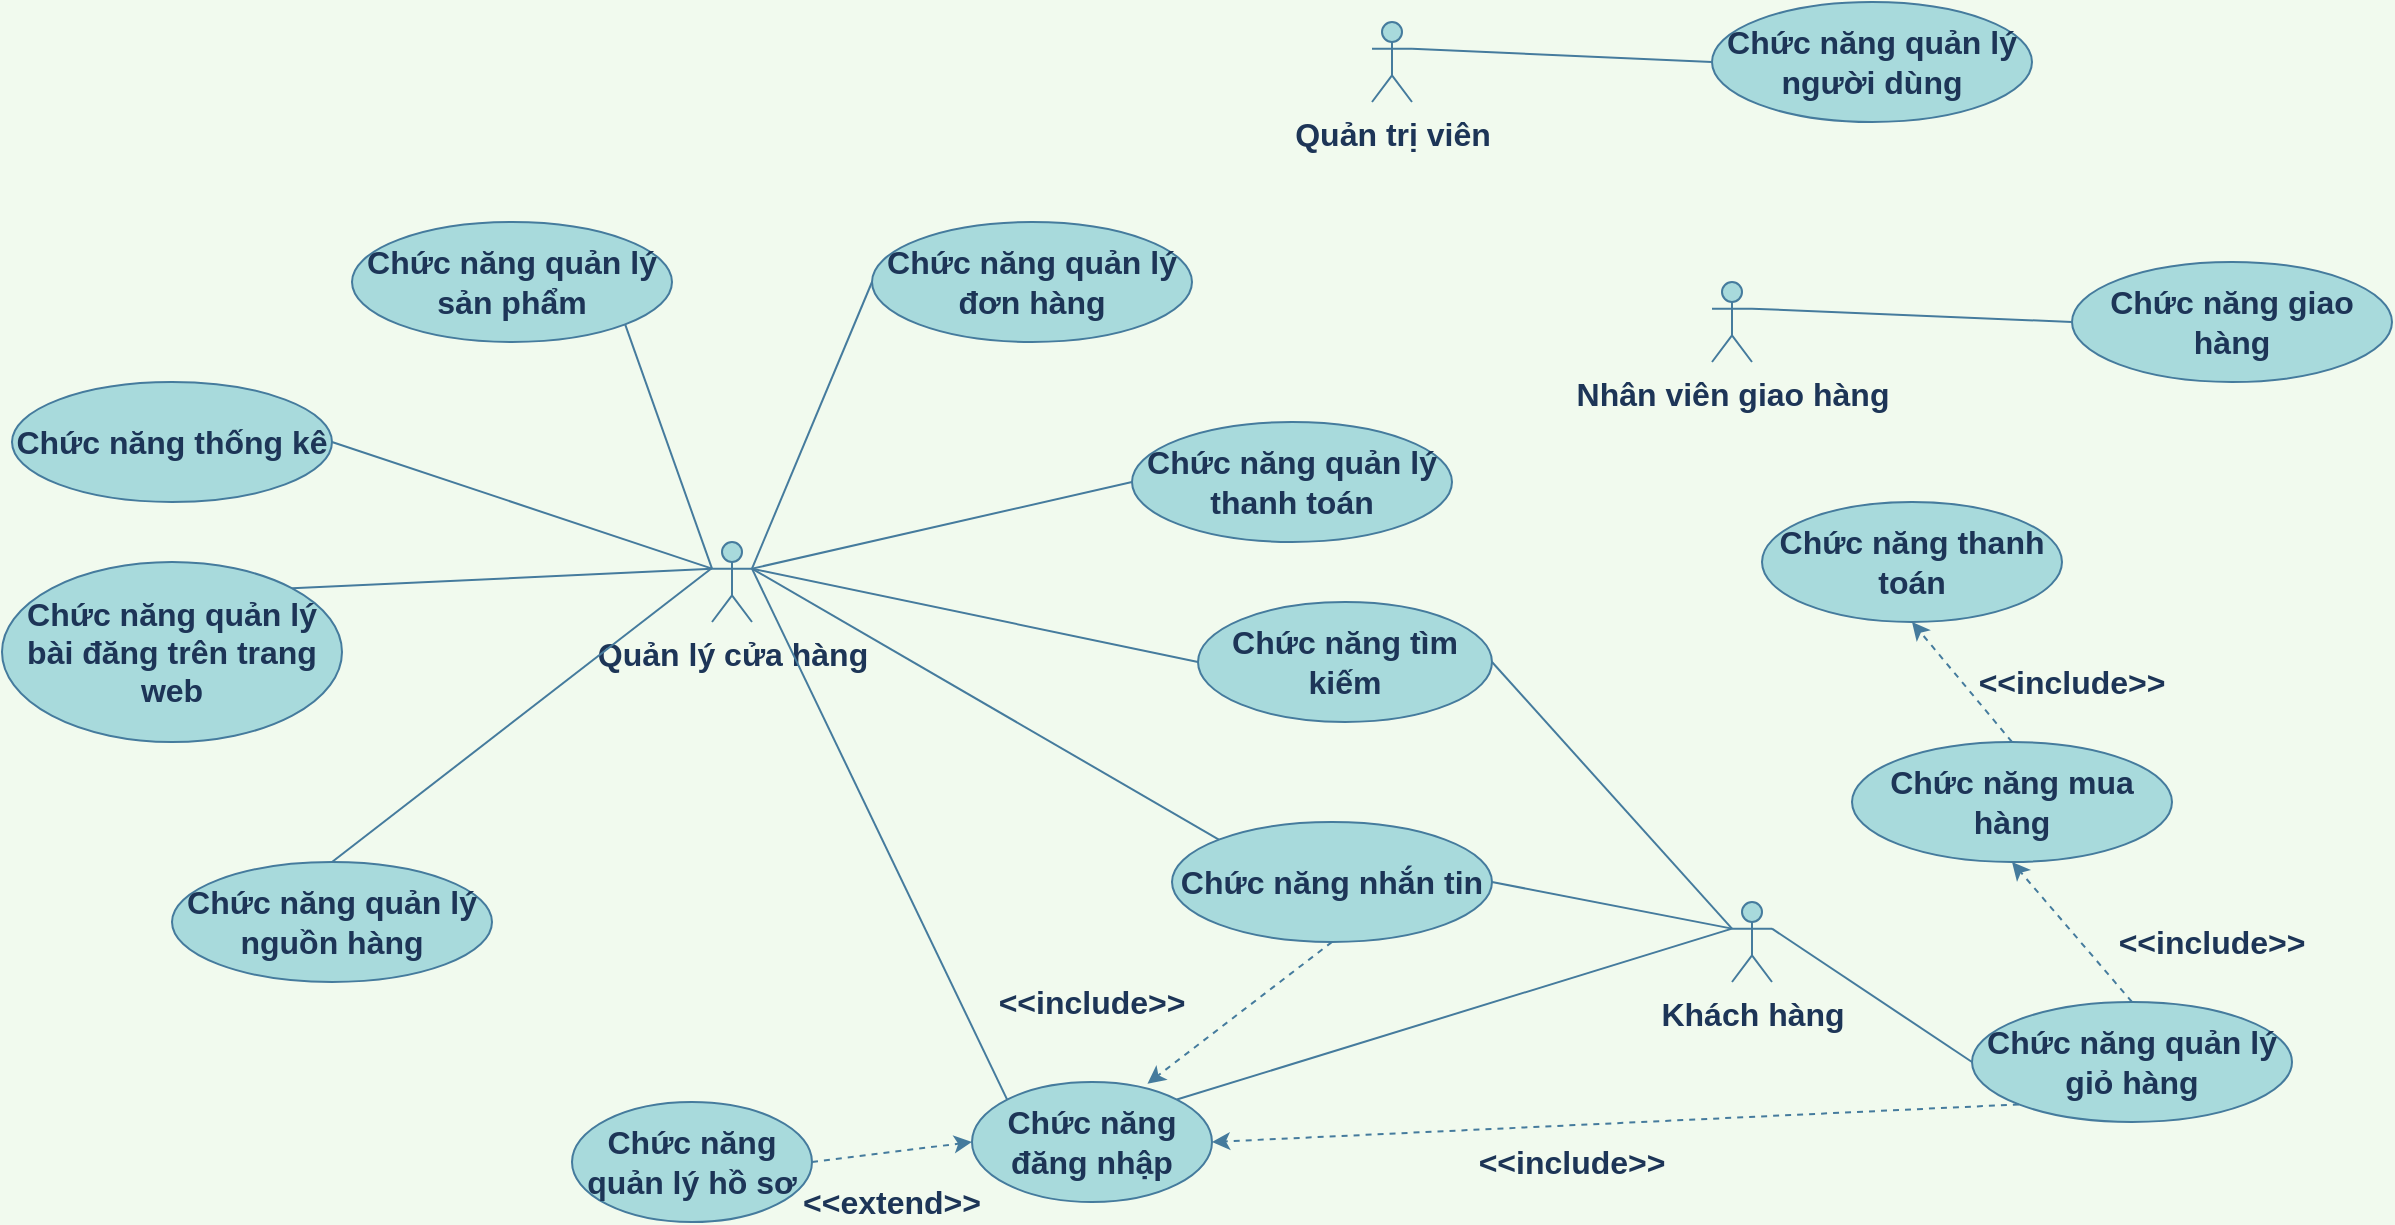 <mxfile version="13.8.8" type="github"><diagram id="ubtmKtzQC-EchbN8iImq" name="Page-1"><mxGraphModel dx="2770" dy="918" grid="1" gridSize="10" guides="1" tooltips="1" connect="1" arrows="1" fold="1" page="1" pageScale="1" pageWidth="850" pageHeight="1100" background="#F1FAEE" math="0" shadow="0"><root><mxCell id="0"/><mxCell id="1" parent="0"/><mxCell id="injhCEp8OSbOLiTbYoWF-1" value="Quản lý cửa hàng&lt;br style=&quot;font-size: 16px;&quot;&gt;" style="shape=umlActor;verticalLabelPosition=bottom;verticalAlign=top;html=1;outlineConnect=0;fillColor=#A8DADC;strokeColor=#457B9D;fontColor=#1D3557;fontSize=16;fontStyle=1" vertex="1" parent="1"><mxGeometry x="-250" y="320" width="20" height="40" as="geometry"/></mxCell><mxCell id="injhCEp8OSbOLiTbYoWF-2" value="Khách hàng" style="shape=umlActor;verticalLabelPosition=bottom;verticalAlign=top;html=1;outlineConnect=0;fillColor=#A8DADC;strokeColor=#457B9D;fontColor=#1D3557;fontSize=16;fontStyle=1" vertex="1" parent="1"><mxGeometry x="260" y="500" width="20" height="40" as="geometry"/></mxCell><mxCell id="injhCEp8OSbOLiTbYoWF-3" value="Chức năng quản lý người dùng" style="ellipse;whiteSpace=wrap;html=1;fillColor=#A8DADC;strokeColor=#457B9D;fontColor=#1D3557;fontSize=16;fontStyle=1" vertex="1" parent="1"><mxGeometry x="250" y="50" width="160" height="60" as="geometry"/></mxCell><mxCell id="injhCEp8OSbOLiTbYoWF-4" value="Chức năng quản lý sản phẩm" style="ellipse;whiteSpace=wrap;html=1;fillColor=#A8DADC;strokeColor=#457B9D;fontColor=#1D3557;fontSize=16;fontStyle=1" vertex="1" parent="1"><mxGeometry x="-430" y="160" width="160" height="60" as="geometry"/></mxCell><mxCell id="injhCEp8OSbOLiTbYoWF-5" value="Chức năng quản lý đơn hàng" style="ellipse;whiteSpace=wrap;html=1;fillColor=#A8DADC;strokeColor=#457B9D;fontColor=#1D3557;fontSize=16;fontStyle=1" vertex="1" parent="1"><mxGeometry x="-170" y="160" width="160" height="60" as="geometry"/></mxCell><mxCell id="injhCEp8OSbOLiTbYoWF-6" value="Chức năng quản lý giỏ hàng" style="ellipse;whiteSpace=wrap;html=1;fillColor=#A8DADC;strokeColor=#457B9D;fontColor=#1D3557;fontSize=16;fontStyle=1" vertex="1" parent="1"><mxGeometry x="380" y="550" width="160" height="60" as="geometry"/></mxCell><mxCell id="injhCEp8OSbOLiTbYoWF-7" value="Chức năng quản lý thanh toán" style="ellipse;whiteSpace=wrap;html=1;fillColor=#A8DADC;strokeColor=#457B9D;fontColor=#1D3557;fontSize=16;fontStyle=1" vertex="1" parent="1"><mxGeometry x="-40" y="260" width="160" height="60" as="geometry"/></mxCell><mxCell id="injhCEp8OSbOLiTbYoWF-8" value="Chức năng thống kê" style="ellipse;whiteSpace=wrap;html=1;fillColor=#A8DADC;strokeColor=#457B9D;fontColor=#1D3557;fontSize=16;fontStyle=1" vertex="1" parent="1"><mxGeometry x="-600" y="240" width="160" height="60" as="geometry"/></mxCell><mxCell id="injhCEp8OSbOLiTbYoWF-9" value="Chức năng nhắn tin" style="ellipse;whiteSpace=wrap;html=1;fillColor=#A8DADC;strokeColor=#457B9D;fontColor=#1D3557;fontSize=16;fontStyle=1" vertex="1" parent="1"><mxGeometry x="-20" y="460" width="160" height="60" as="geometry"/></mxCell><mxCell id="injhCEp8OSbOLiTbYoWF-10" value="Chức năng quản lý bài đăng trên trang web" style="ellipse;whiteSpace=wrap;html=1;fillColor=#A8DADC;strokeColor=#457B9D;fontColor=#1D3557;fontSize=16;fontStyle=1" vertex="1" parent="1"><mxGeometry x="-605" y="330" width="170" height="90" as="geometry"/></mxCell><mxCell id="injhCEp8OSbOLiTbYoWF-11" value="Chức năng quản lý nguồn hàng" style="ellipse;whiteSpace=wrap;html=1;fillColor=#A8DADC;strokeColor=#457B9D;fontColor=#1D3557;fontSize=16;fontStyle=1" vertex="1" parent="1"><mxGeometry x="-520" y="480" width="160" height="60" as="geometry"/></mxCell><mxCell id="injhCEp8OSbOLiTbYoWF-12" value="Chức năng đăng nhập" style="ellipse;whiteSpace=wrap;html=1;fillColor=#A8DADC;strokeColor=#457B9D;fontColor=#1D3557;fontSize=16;fontStyle=1" vertex="1" parent="1"><mxGeometry x="-120" y="590" width="120" height="60" as="geometry"/></mxCell><mxCell id="injhCEp8OSbOLiTbYoWF-13" value="Quản trị viên" style="shape=umlActor;verticalLabelPosition=bottom;verticalAlign=top;html=1;outlineConnect=0;fillColor=#A8DADC;strokeColor=#457B9D;fontColor=#1D3557;fontSize=16;fontStyle=1" vertex="1" parent="1"><mxGeometry x="80" y="60" width="20" height="40" as="geometry"/></mxCell><mxCell id="injhCEp8OSbOLiTbYoWF-14" value="" style="endArrow=none;html=1;entryX=0;entryY=0.5;entryDx=0;entryDy=0;exitX=1;exitY=0.333;exitDx=0;exitDy=0;exitPerimeter=0;strokeColor=#457B9D;fontColor=#1D3557;fontSize=16;fontStyle=1;labelBackgroundColor=#F1FAEE;" edge="1" parent="1" source="injhCEp8OSbOLiTbYoWF-13" target="injhCEp8OSbOLiTbYoWF-3"><mxGeometry width="50" height="50" relative="1" as="geometry"><mxPoint x="330" y="150" as="sourcePoint"/><mxPoint x="380" y="100" as="targetPoint"/></mxGeometry></mxCell><mxCell id="injhCEp8OSbOLiTbYoWF-15" value="" style="endArrow=none;html=1;entryX=1;entryY=0.333;entryDx=0;entryDy=0;entryPerimeter=0;exitX=0;exitY=0.5;exitDx=0;exitDy=0;strokeColor=#457B9D;fontColor=#1D3557;fontSize=16;fontStyle=1;labelBackgroundColor=#F1FAEE;" edge="1" parent="1" source="injhCEp8OSbOLiTbYoWF-5" target="injhCEp8OSbOLiTbYoWF-1"><mxGeometry width="50" height="50" relative="1" as="geometry"><mxPoint x="330" y="290" as="sourcePoint"/><mxPoint x="380" y="240" as="targetPoint"/></mxGeometry></mxCell><mxCell id="injhCEp8OSbOLiTbYoWF-16" value="" style="endArrow=none;html=1;exitX=0;exitY=0.333;exitDx=0;exitDy=0;exitPerimeter=0;entryX=1;entryY=1;entryDx=0;entryDy=0;strokeColor=#457B9D;fontColor=#1D3557;fontSize=16;fontStyle=1;labelBackgroundColor=#F1FAEE;" edge="1" parent="1" source="injhCEp8OSbOLiTbYoWF-1" target="injhCEp8OSbOLiTbYoWF-4"><mxGeometry width="50" height="50" relative="1" as="geometry"><mxPoint x="330" y="290" as="sourcePoint"/><mxPoint x="380" y="240" as="targetPoint"/></mxGeometry></mxCell><mxCell id="injhCEp8OSbOLiTbYoWF-17" value="" style="endArrow=none;html=1;exitX=0;exitY=0.5;exitDx=0;exitDy=0;strokeColor=#457B9D;fontColor=#1D3557;entryX=1;entryY=0.333;entryDx=0;entryDy=0;entryPerimeter=0;fontSize=16;fontStyle=1;labelBackgroundColor=#F1FAEE;" edge="1" parent="1" source="injhCEp8OSbOLiTbYoWF-6" target="injhCEp8OSbOLiTbYoWF-2"><mxGeometry width="50" height="50" relative="1" as="geometry"><mxPoint x="330" y="440" as="sourcePoint"/><mxPoint x="540" y="500" as="targetPoint"/></mxGeometry></mxCell><mxCell id="injhCEp8OSbOLiTbYoWF-18" value="" style="endArrow=none;html=1;entryX=0;entryY=0.5;entryDx=0;entryDy=0;exitX=1;exitY=0.333;exitDx=0;exitDy=0;exitPerimeter=0;strokeColor=#457B9D;fontColor=#1D3557;fontSize=16;fontStyle=1;labelBackgroundColor=#F1FAEE;" edge="1" parent="1" source="injhCEp8OSbOLiTbYoWF-1" target="injhCEp8OSbOLiTbYoWF-7"><mxGeometry width="50" height="50" relative="1" as="geometry"><mxPoint x="40" y="290" as="sourcePoint"/><mxPoint x="380" y="390" as="targetPoint"/></mxGeometry></mxCell><mxCell id="injhCEp8OSbOLiTbYoWF-19" value="" style="endArrow=none;html=1;entryX=1;entryY=0.5;entryDx=0;entryDy=0;exitX=0;exitY=0.333;exitDx=0;exitDy=0;exitPerimeter=0;strokeColor=#457B9D;fontColor=#1D3557;fontSize=16;fontStyle=1;labelBackgroundColor=#F1FAEE;" edge="1" parent="1" source="injhCEp8OSbOLiTbYoWF-1" target="injhCEp8OSbOLiTbYoWF-8"><mxGeometry width="50" height="50" relative="1" as="geometry"><mxPoint x="330" y="440" as="sourcePoint"/><mxPoint x="380" y="390" as="targetPoint"/></mxGeometry></mxCell><mxCell id="injhCEp8OSbOLiTbYoWF-20" value="" style="endArrow=none;html=1;entryX=0;entryY=0;entryDx=0;entryDy=0;exitX=1;exitY=0.333;exitDx=0;exitDy=0;exitPerimeter=0;strokeColor=#457B9D;fontColor=#1D3557;fontSize=16;fontStyle=1;labelBackgroundColor=#F1FAEE;" edge="1" parent="1" source="injhCEp8OSbOLiTbYoWF-1" target="injhCEp8OSbOLiTbYoWF-9"><mxGeometry width="50" height="50" relative="1" as="geometry"><mxPoint x="330" y="580" as="sourcePoint"/><mxPoint x="380" y="530" as="targetPoint"/></mxGeometry></mxCell><mxCell id="injhCEp8OSbOLiTbYoWF-21" value="" style="endArrow=none;html=1;exitX=1;exitY=0.5;exitDx=0;exitDy=0;strokeColor=#457B9D;fontColor=#1D3557;entryX=0;entryY=0.333;entryDx=0;entryDy=0;entryPerimeter=0;fontSize=16;fontStyle=1;labelBackgroundColor=#F1FAEE;" edge="1" parent="1" source="injhCEp8OSbOLiTbYoWF-9" target="injhCEp8OSbOLiTbYoWF-2"><mxGeometry width="50" height="50" relative="1" as="geometry"><mxPoint x="330" y="580" as="sourcePoint"/><mxPoint x="610" y="290" as="targetPoint"/></mxGeometry></mxCell><mxCell id="injhCEp8OSbOLiTbYoWF-22" value="" style="endArrow=none;html=1;exitX=1;exitY=0;exitDx=0;exitDy=0;entryX=0;entryY=0.333;entryDx=0;entryDy=0;entryPerimeter=0;strokeColor=#457B9D;fontColor=#1D3557;fontSize=16;fontStyle=1;labelBackgroundColor=#F1FAEE;" edge="1" parent="1" source="injhCEp8OSbOLiTbYoWF-10" target="injhCEp8OSbOLiTbYoWF-1"><mxGeometry width="50" height="50" relative="1" as="geometry"><mxPoint x="330" y="580" as="sourcePoint"/><mxPoint x="380" y="530" as="targetPoint"/></mxGeometry></mxCell><mxCell id="injhCEp8OSbOLiTbYoWF-23" value="" style="endArrow=none;html=1;exitX=0.5;exitY=0;exitDx=0;exitDy=0;strokeColor=#457B9D;fontColor=#1D3557;fontSize=16;fontStyle=1;labelBackgroundColor=#F1FAEE;" edge="1" parent="1" source="injhCEp8OSbOLiTbYoWF-11"><mxGeometry width="50" height="50" relative="1" as="geometry"><mxPoint x="330" y="580" as="sourcePoint"/><mxPoint x="-250" y="333" as="targetPoint"/></mxGeometry></mxCell><mxCell id="injhCEp8OSbOLiTbYoWF-24" value="Chức năng mua hàng" style="ellipse;whiteSpace=wrap;html=1;fillColor=#A8DADC;strokeColor=#457B9D;fontColor=#1D3557;fontSize=16;fontStyle=1" vertex="1" parent="1"><mxGeometry x="320" y="420" width="160" height="60" as="geometry"/></mxCell><mxCell id="injhCEp8OSbOLiTbYoWF-25" value="Chức năng tìm kiếm" style="ellipse;whiteSpace=wrap;html=1;fillColor=#A8DADC;strokeColor=#457B9D;fontColor=#1D3557;fontSize=16;fontStyle=1" vertex="1" parent="1"><mxGeometry x="-7" y="350" width="147" height="60" as="geometry"/></mxCell><mxCell id="injhCEp8OSbOLiTbYoWF-26" value="" style="endArrow=none;html=1;entryX=1;entryY=0.5;entryDx=0;entryDy=0;exitX=0;exitY=0.333;exitDx=0;exitDy=0;exitPerimeter=0;strokeColor=#457B9D;fontColor=#1D3557;fontSize=16;fontStyle=1;labelBackgroundColor=#F1FAEE;" edge="1" parent="1" source="injhCEp8OSbOLiTbYoWF-2" target="injhCEp8OSbOLiTbYoWF-25"><mxGeometry width="50" height="50" relative="1" as="geometry"><mxPoint x="590" y="380" as="sourcePoint"/><mxPoint x="370" y="360" as="targetPoint"/></mxGeometry></mxCell><mxCell id="injhCEp8OSbOLiTbYoWF-27" value="" style="endArrow=none;html=1;exitX=1;exitY=0.333;exitDx=0;exitDy=0;exitPerimeter=0;entryX=0;entryY=0.5;entryDx=0;entryDy=0;strokeColor=#457B9D;fontColor=#1D3557;fontSize=16;fontStyle=1;labelBackgroundColor=#F1FAEE;" edge="1" parent="1" source="injhCEp8OSbOLiTbYoWF-1" target="injhCEp8OSbOLiTbYoWF-25"><mxGeometry width="50" height="50" relative="1" as="geometry"><mxPoint x="320" y="340" as="sourcePoint"/><mxPoint x="370" y="290" as="targetPoint"/></mxGeometry></mxCell><mxCell id="injhCEp8OSbOLiTbYoWF-28" value="" style="endArrow=classic;html=1;strokeColor=#457B9D;fillColor=#A8DADC;fontColor=#1D3557;entryX=1;entryY=0.5;entryDx=0;entryDy=0;exitX=0;exitY=1;exitDx=0;exitDy=0;dashed=1;fontSize=16;fontStyle=1;labelBackgroundColor=#F1FAEE;" edge="1" parent="1" source="injhCEp8OSbOLiTbYoWF-6" target="injhCEp8OSbOLiTbYoWF-12"><mxGeometry width="50" height="50" relative="1" as="geometry"><mxPoint x="320" y="500" as="sourcePoint"/><mxPoint x="370" y="450" as="targetPoint"/></mxGeometry></mxCell><mxCell id="injhCEp8OSbOLiTbYoWF-29" value="" style="endArrow=classic;html=1;strokeColor=#457B9D;fillColor=#A8DADC;fontColor=#1D3557;entryX=0.5;entryY=1;entryDx=0;entryDy=0;exitX=0.5;exitY=0;exitDx=0;exitDy=0;dashed=1;fontSize=16;fontStyle=1;labelBackgroundColor=#F1FAEE;" edge="1" parent="1" source="injhCEp8OSbOLiTbYoWF-6" target="injhCEp8OSbOLiTbYoWF-24"><mxGeometry width="50" height="50" relative="1" as="geometry"><mxPoint x="320" y="500" as="sourcePoint"/><mxPoint x="370" y="450" as="targetPoint"/></mxGeometry></mxCell><mxCell id="injhCEp8OSbOLiTbYoWF-30" value="&amp;lt;&amp;lt;include&amp;gt;&amp;gt;" style="text;html=1;strokeColor=none;fillColor=none;align=center;verticalAlign=middle;whiteSpace=wrap;rounded=0;sketch=0;fontColor=#1D3557;fontSize=16;fontStyle=1" vertex="1" parent="1"><mxGeometry x="410" y="380" width="40" height="20" as="geometry"/></mxCell><mxCell id="injhCEp8OSbOLiTbYoWF-31" value="Chức năng thanh toán" style="ellipse;whiteSpace=wrap;html=1;rounded=0;sketch=0;strokeColor=#457B9D;fillColor=#A8DADC;fontColor=#1D3557;fontSize=16;fontStyle=1" vertex="1" parent="1"><mxGeometry x="275" y="300" width="150" height="60" as="geometry"/></mxCell><mxCell id="injhCEp8OSbOLiTbYoWF-32" value="" style="endArrow=classic;html=1;strokeColor=#457B9D;fillColor=#A8DADC;fontColor=#1D3557;entryX=0.5;entryY=1;entryDx=0;entryDy=0;exitX=0.5;exitY=0;exitDx=0;exitDy=0;dashed=1;fontSize=16;fontStyle=1;labelBackgroundColor=#F1FAEE;" edge="1" parent="1" source="injhCEp8OSbOLiTbYoWF-24" target="injhCEp8OSbOLiTbYoWF-31"><mxGeometry width="50" height="50" relative="1" as="geometry"><mxPoint x="320" y="500" as="sourcePoint"/><mxPoint x="370" y="450" as="targetPoint"/></mxGeometry></mxCell><mxCell id="injhCEp8OSbOLiTbYoWF-33" value="&amp;lt;&amp;lt;include&amp;gt;&amp;gt;" style="text;html=1;strokeColor=none;fillColor=none;align=center;verticalAlign=middle;whiteSpace=wrap;rounded=0;sketch=0;fontColor=#1D3557;fontSize=16;fontStyle=1" vertex="1" parent="1"><mxGeometry x="480" y="510" width="40" height="20" as="geometry"/></mxCell><mxCell id="injhCEp8OSbOLiTbYoWF-34" value="&amp;lt;&amp;lt;include&amp;gt;&amp;gt;" style="text;html=1;strokeColor=none;fillColor=none;align=center;verticalAlign=middle;whiteSpace=wrap;rounded=0;sketch=0;fontColor=#1D3557;fontSize=16;fontStyle=1" vertex="1" parent="1"><mxGeometry x="160" y="620" width="40" height="20" as="geometry"/></mxCell><mxCell id="injhCEp8OSbOLiTbYoWF-35" value="&amp;lt;&amp;lt;include&amp;gt;&amp;gt;" style="text;html=1;strokeColor=none;fillColor=none;align=center;verticalAlign=middle;whiteSpace=wrap;rounded=0;sketch=0;fontColor=#1D3557;fontSize=16;fontStyle=1" vertex="1" parent="1"><mxGeometry x="-80" y="540" width="40" height="20" as="geometry"/></mxCell><mxCell id="injhCEp8OSbOLiTbYoWF-36" value="" style="endArrow=classic;html=1;strokeColor=#457B9D;fillColor=#A8DADC;fontColor=#1D3557;exitX=0.5;exitY=1;exitDx=0;exitDy=0;dashed=1;entryX=0.731;entryY=0.014;entryDx=0;entryDy=0;entryPerimeter=0;fontSize=16;fontStyle=1;labelBackgroundColor=#F1FAEE;" edge="1" parent="1" source="injhCEp8OSbOLiTbYoWF-9" target="injhCEp8OSbOLiTbYoWF-12"><mxGeometry width="50" height="50" relative="1" as="geometry"><mxPoint x="786.569" y="511.213" as="sourcePoint"/><mxPoint x="487" y="590" as="targetPoint"/></mxGeometry></mxCell><mxCell id="injhCEp8OSbOLiTbYoWF-37" value="" style="endArrow=none;html=1;strokeColor=#457B9D;fillColor=#A8DADC;fontColor=#1D3557;exitX=1;exitY=0.333;exitDx=0;exitDy=0;exitPerimeter=0;entryX=0;entryY=0;entryDx=0;entryDy=0;fontSize=16;fontStyle=1;labelBackgroundColor=#F1FAEE;" edge="1" parent="1" source="injhCEp8OSbOLiTbYoWF-1" target="injhCEp8OSbOLiTbYoWF-12"><mxGeometry width="50" height="50" relative="1" as="geometry"><mxPoint x="210" y="500" as="sourcePoint"/><mxPoint x="260" y="450" as="targetPoint"/></mxGeometry></mxCell><mxCell id="injhCEp8OSbOLiTbYoWF-38" value="Nhân viên giao hàng" style="shape=umlActor;verticalLabelPosition=bottom;verticalAlign=top;html=1;outlineConnect=0;fillColor=#A8DADC;strokeColor=#457B9D;fontColor=#1D3557;fontSize=16;fontStyle=1" vertex="1" parent="1"><mxGeometry x="250" y="190" width="20" height="40" as="geometry"/></mxCell><mxCell id="injhCEp8OSbOLiTbYoWF-39" value="Chức năng giao hàng" style="ellipse;whiteSpace=wrap;html=1;rounded=0;sketch=0;strokeColor=#457B9D;fillColor=#A8DADC;fontColor=#1D3557;fontSize=16;fontStyle=1" vertex="1" parent="1"><mxGeometry x="430" y="180" width="160" height="60" as="geometry"/></mxCell><mxCell id="injhCEp8OSbOLiTbYoWF-40" value="" style="endArrow=none;html=1;strokeColor=#457B9D;fillColor=#A8DADC;fontColor=#1D3557;exitX=0;exitY=0.5;exitDx=0;exitDy=0;entryX=1;entryY=0.333;entryDx=0;entryDy=0;entryPerimeter=0;exitPerimeter=0;fontSize=16;fontStyle=1;labelBackgroundColor=#F1FAEE;" edge="1" parent="1" source="injhCEp8OSbOLiTbYoWF-39" target="injhCEp8OSbOLiTbYoWF-38"><mxGeometry width="50" height="50" relative="1" as="geometry"><mxPoint x="50" y="500" as="sourcePoint"/><mxPoint x="100" y="450" as="targetPoint"/></mxGeometry></mxCell><mxCell id="injhCEp8OSbOLiTbYoWF-43" value="" style="endArrow=none;html=1;fontSize=16;entryX=0;entryY=0.333;entryDx=0;entryDy=0;entryPerimeter=0;exitX=1;exitY=0;exitDx=0;exitDy=0;labelBackgroundColor=#F1FAEE;strokeColor=#457B9D;fontColor=#1D3557;" edge="1" parent="1" source="injhCEp8OSbOLiTbYoWF-12" target="injhCEp8OSbOLiTbYoWF-2"><mxGeometry width="50" height="50" relative="1" as="geometry"><mxPoint x="320" y="670" as="sourcePoint"/><mxPoint x="370" y="620" as="targetPoint"/></mxGeometry></mxCell><mxCell id="injhCEp8OSbOLiTbYoWF-44" value="&lt;b&gt;Chức năng quản lý hồ sơ&lt;/b&gt;" style="ellipse;whiteSpace=wrap;html=1;fontSize=16;fillColor=#A8DADC;strokeColor=#457B9D;fontColor=#1D3557;" vertex="1" parent="1"><mxGeometry x="-320" y="600" width="120" height="60" as="geometry"/></mxCell><mxCell id="injhCEp8OSbOLiTbYoWF-45" value="" style="endArrow=classic;html=1;strokeColor=#457B9D;fillColor=#A8DADC;fontColor=#1D3557;exitX=1;exitY=0.5;exitDx=0;exitDy=0;entryX=0;entryY=0.5;entryDx=0;entryDy=0;dashed=1;" edge="1" parent="1" source="injhCEp8OSbOLiTbYoWF-44" target="injhCEp8OSbOLiTbYoWF-12"><mxGeometry width="50" height="50" relative="1" as="geometry"><mxPoint x="320" y="660" as="sourcePoint"/><mxPoint x="370" y="610" as="targetPoint"/></mxGeometry></mxCell><mxCell id="injhCEp8OSbOLiTbYoWF-47" value="&amp;lt;&amp;lt;extend&amp;gt;&amp;gt;" style="text;html=1;strokeColor=none;fillColor=none;align=center;verticalAlign=middle;whiteSpace=wrap;rounded=0;sketch=0;fontColor=#1D3557;fontSize=16;fontStyle=1" vertex="1" parent="1"><mxGeometry x="-180" y="640" width="40" height="20" as="geometry"/></mxCell></root></mxGraphModel></diagram></mxfile>